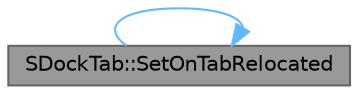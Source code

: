 digraph "SDockTab::SetOnTabRelocated"
{
 // INTERACTIVE_SVG=YES
 // LATEX_PDF_SIZE
  bgcolor="transparent";
  edge [fontname=Helvetica,fontsize=10,labelfontname=Helvetica,labelfontsize=10];
  node [fontname=Helvetica,fontsize=10,shape=box,height=0.2,width=0.4];
  rankdir="LR";
  Node1 [id="Node000001",label="SDockTab::SetOnTabRelocated",height=0.2,width=0.4,color="gray40", fillcolor="grey60", style="filled", fontcolor="black",tooltip="Set the handler that will be invoked when the tab is relocated to a new tab well."];
  Node1 -> Node1 [id="edge1_Node000001_Node000001",color="steelblue1",style="solid",tooltip=" "];
}
